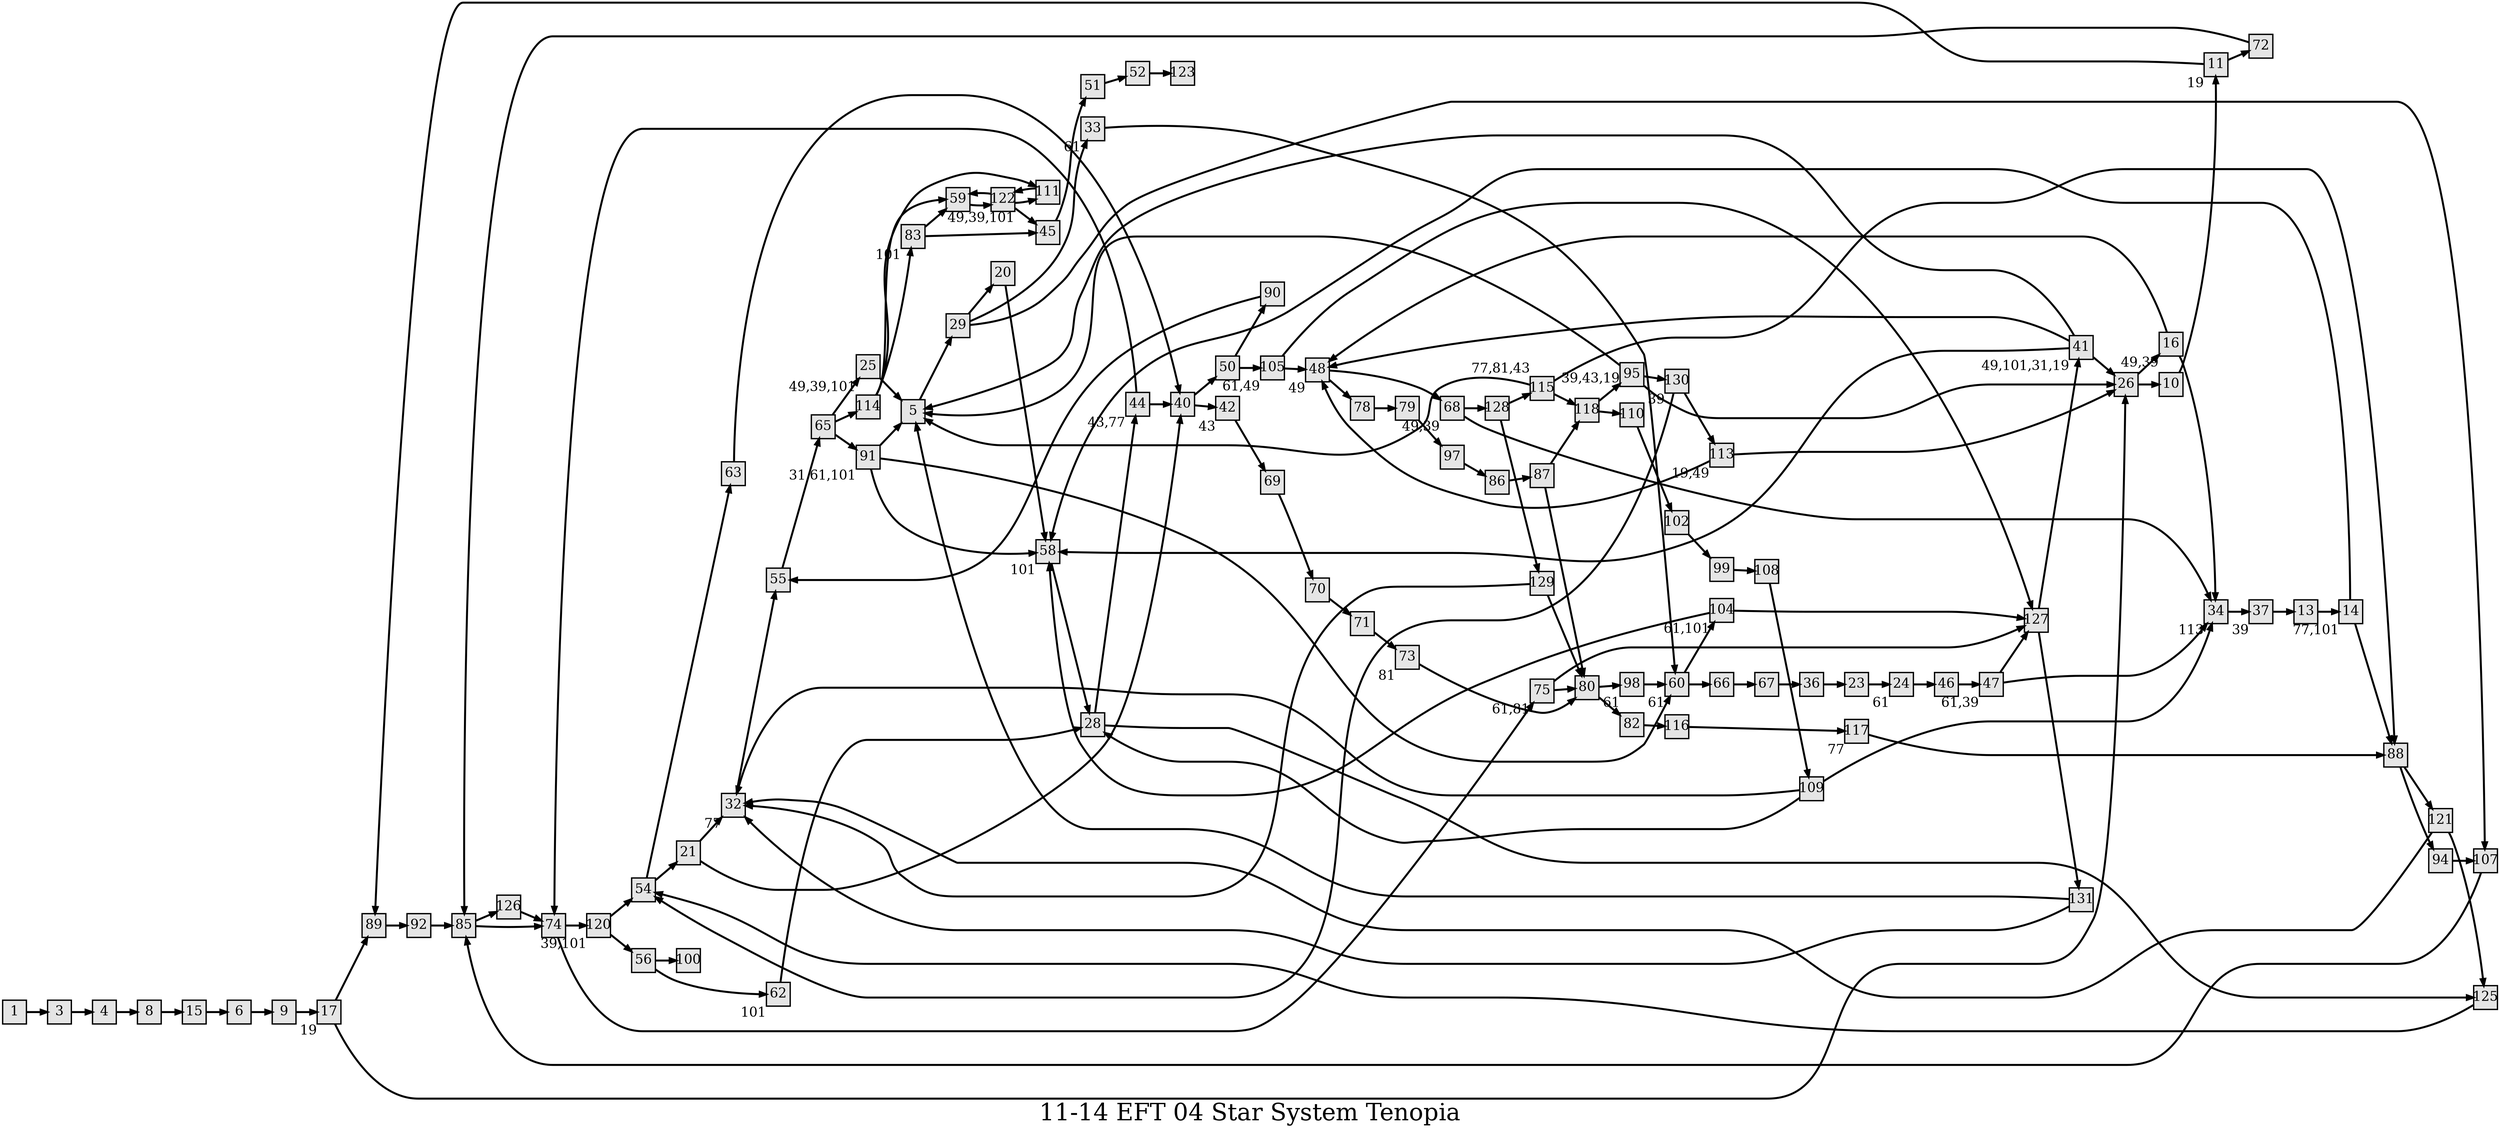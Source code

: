digraph g{
  graph [ label="11-14 EFT 04 Star System Tenopia" rankdir=LR, ordering=out, fontsize=36, nodesep="0.35", ranksep="0.45"];
  node  [shape=rect, penwidth=2, fontsize=20, style=filled, fillcolor=grey90, margin="0,0", labelfloat=true, regular=true, fixedsize=true];
  edge  [labelfloat=true, penwidth=3, fontsize=12];
  // ---;
  // group  : Katz;
  // id     :;
  // gbid   :;
  // series :;
  // title  :;
  // author :;
  // credit:;
  // - name : Kylie McGregor;
  // role : encoder;
  // date : 2017-08-25;
  // - name : Jeremy Douglass;
  // role : editor;
  // date : 2017-10-19;
  // render:;
  // - name   : small;
  // styles : gvStyles-small.txt;
  // engine : dot;
  // comment: >;
  
  // ---;
  
  // From | To | Label;
  
  1 -> 3;
  3 -> 4;
  4 -> 8;
  5 -> 29;
  6 -> 9;
  8 -> 15;
  9 -> 17;
  10 -> 11;
  11	[ xlabel="19" ];
  11 -> 72;
  11 -> 89;
  13 -> 14;
  14	[ xlabel="77,101" ];
  14 -> 88;
  14 -> 58;
  15 -> 6;
  16	[ xlabel="49,39" ];
  16 -> 48;
  16 -> 34;
  17	[ xlabel="19" ];
  17 -> 89;
  17 -> 26;
  20 -> 58;
  21 -> 32;
  21 -> 40;
  23 -> 24;
  24	[ xlabel="61" ];
  24 -> 46;
  25 -> 5;
  26 -> 16;
  26 -> 10;
  28 -> 44;
  28 -> 125;
  29 -> 20;
  29 -> 33;
  29 -> 107;
  32	[ xlabel="77" ];
  32 -> 55;
  33	[ xlabel="61" ];
  33 -> 60;
  34	[ xlabel="113" ];
  34 -> 37;
  36 -> 23;
  37	[ xlabel="39" ];
  37 -> 13;
  40 -> 50;
  40 -> 42;
  41	[ xlabel="49,101,31,19" ];
  41 -> 58;
  41 -> 48;
  41 -> 26;
  41 -> 5;
  42	[ xlabel="43" ];
  42 -> 69;
  44	[ xlabel="43,77" ];
  44 -> 40;
  44 -> 74;
  45 -> 51;
  46 -> 47;
  47	[ xlabel="61,39" ];
  47 -> 127;
  47 -> 34;
  48 -> 68;
  48	[ xlabel="49" ];
  48 -> 78;
  50 -> 90;
  50 -> 105;
  51 -> 52;
  52 -> 123;
  54 -> 63;
  54 -> 21;
  55 -> 65;
  56 -> 100;
  56 -> 62;
  58	[ xlabel="101" ];
  58 -> 28;
  59 -> 122;
  60 -> 104;
  60	[ xlabel="61" ];
  60 -> 66;
  62	[ xlabel="101" ];
  62 -> 28;
  63 -> 40;
  65 -> 25;
  65 -> 114;
  65 -> 91;
  66 -> 67;
  67 -> 36;
  68	[ xlabel="49,39" ];
  68 -> 128;
  68 -> 34;
  69 -> 70;
  70 -> 71;
  71 -> 73;
  72 -> 85;
  73	[ xlabel="81" ];
  73 -> 80;
  74 -> 120;
  74 -> 75;
  75	[ xlabel="61,81" ];
  75 -> 127;
  75 -> 80;
  78 -> 79;
  79 -> 97;
  80 -> 98;
  80 -> 82;
  82 -> 116;
  83	[ xlabel="101" ];
  83 -> 59;
  83 -> 45;
  85 -> 126;
  85 -> 74;
  86 -> 87;
  87 -> 118;
  87 -> 80;
  88 -> 121;
  88 -> 94;
  89 -> 92;
  90 -> 55;
  91	[ xlabel="31,61,101" ];
  
  91 -> 5;
  91 -> 60;
  91 -> 58;
  92 -> 85;
  94 -> 107;
  95	[ xlabel="39,43,19" ];
  95 -> 130;
  95 -> 5;
  95 -> 26;
  97 -> 86;
  98	[ xlabel="61" ];
  98 -> 60;
  99 -> 108;
  109 -> 28;
  102 -> 99;
  104	[ xlabel="61,101" ];
  104 -> 127;
  104 -> 58;
  105	[ xlabel="61,49" ];
  105 -> 127;
  105 -> 48;
  107 -> 85;
  108 -> 109;
  109 -> 32;
  109 -> 34;
  110 -> 102;
  111 -> 122;
  113	[ xlabel="19,49" ];
  113 -> 26;
  113 -> 48;
  114	[ xlabel="49,39,101" ];
  114 -> 59;
  114 -> 111;
  114 -> 83;
  115	[ xlabel="77,81,43" ];
  115 -> 88;
  115 -> 118;
  115 -> 5;
  116 -> 117;
  117	[ xlabel="77" ];
  117 -> 88;
  118 -> 95;
  118 -> 110;
  120	[ xlabel="39,101" ];
  120 -> 54;
  120 -> 56;
  121 -> 32;
  121 -> 125;
  122	[ xlabel="49,39,101" ];
  122 -> 59;
  122 -> 111;
  122 -> 45;
  125 -> 54;
  126 -> 74;
  127 -> 41;
  127 -> 131;
  128 -> 115;
  128 -> 129;
  129 -> 32;
  129 -> 80;
  130	[ xlabel="39" ];
  130 -> 113;
  130 -> 54;
  131 -> 32;
  131 -> 5;
}


